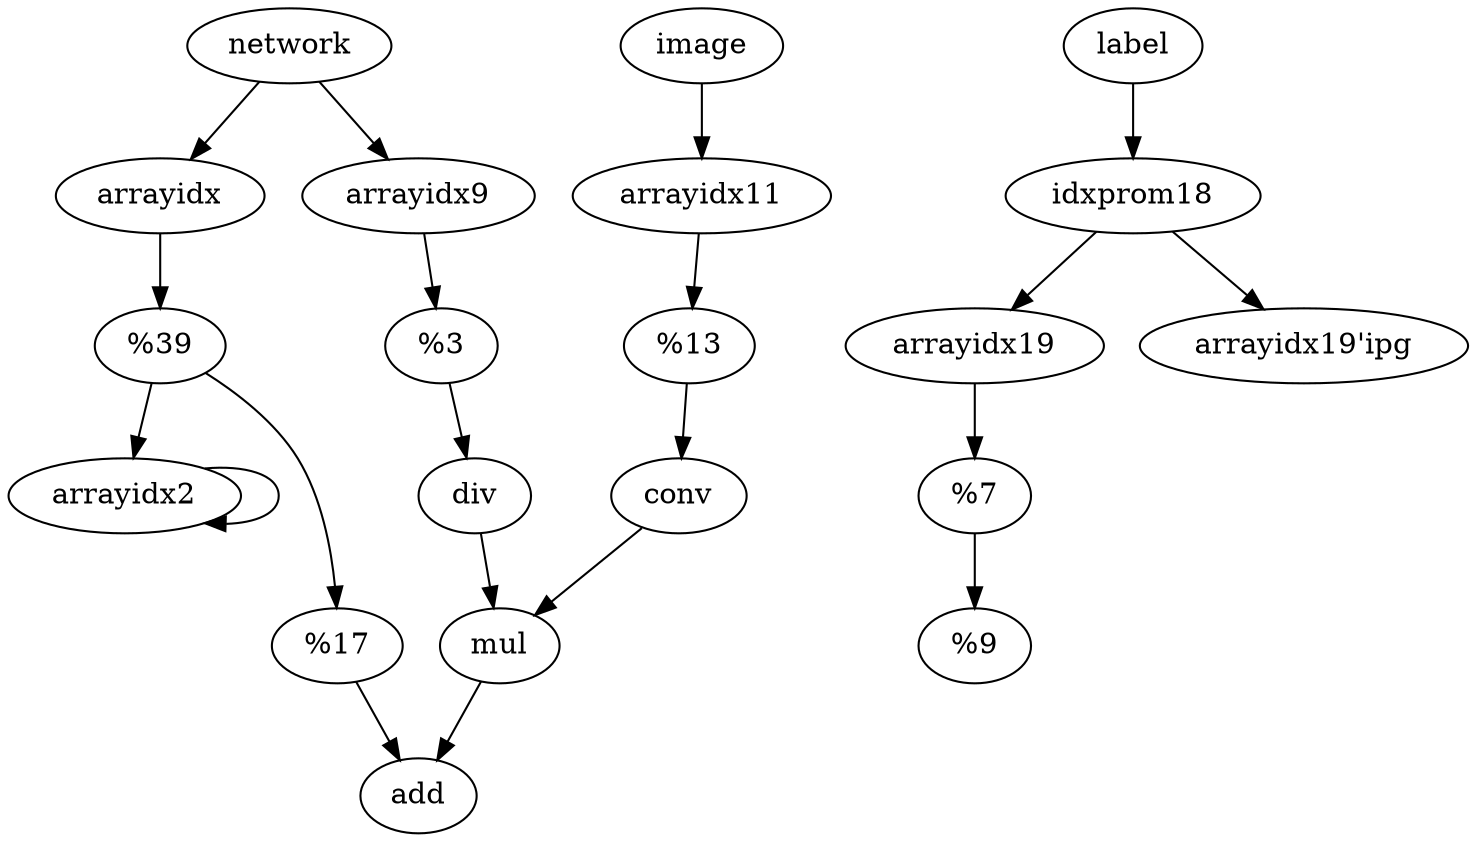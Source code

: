 digraph G {
		"%3" -> "div"
		"%21" -> "%22"
		"%4" -> "conv"
		"%2" -> "add"
		"arrayidx9" -> "%3"
		"arrayidx19" -> "%21"
		"mul" -> "add"
		"arrayidx2" -> "arrayidx2"
		"arrayidx11" -> "%4"
		"image" -> "arrayidx11"
		"network" -> "arrayidx9"
		"network" -> "arrayidx"
		"label" -> "idxprom18"
		"arrayidx" -> "%1"
		"%1" -> "%2"
		"%1" -> "arrayidx2"
		"conv" -> "mul"
		"idxprom18" -> "arrayidx19'ipg"
		"idxprom18" -> "arrayidx19"
		"div" -> "mul"
}
